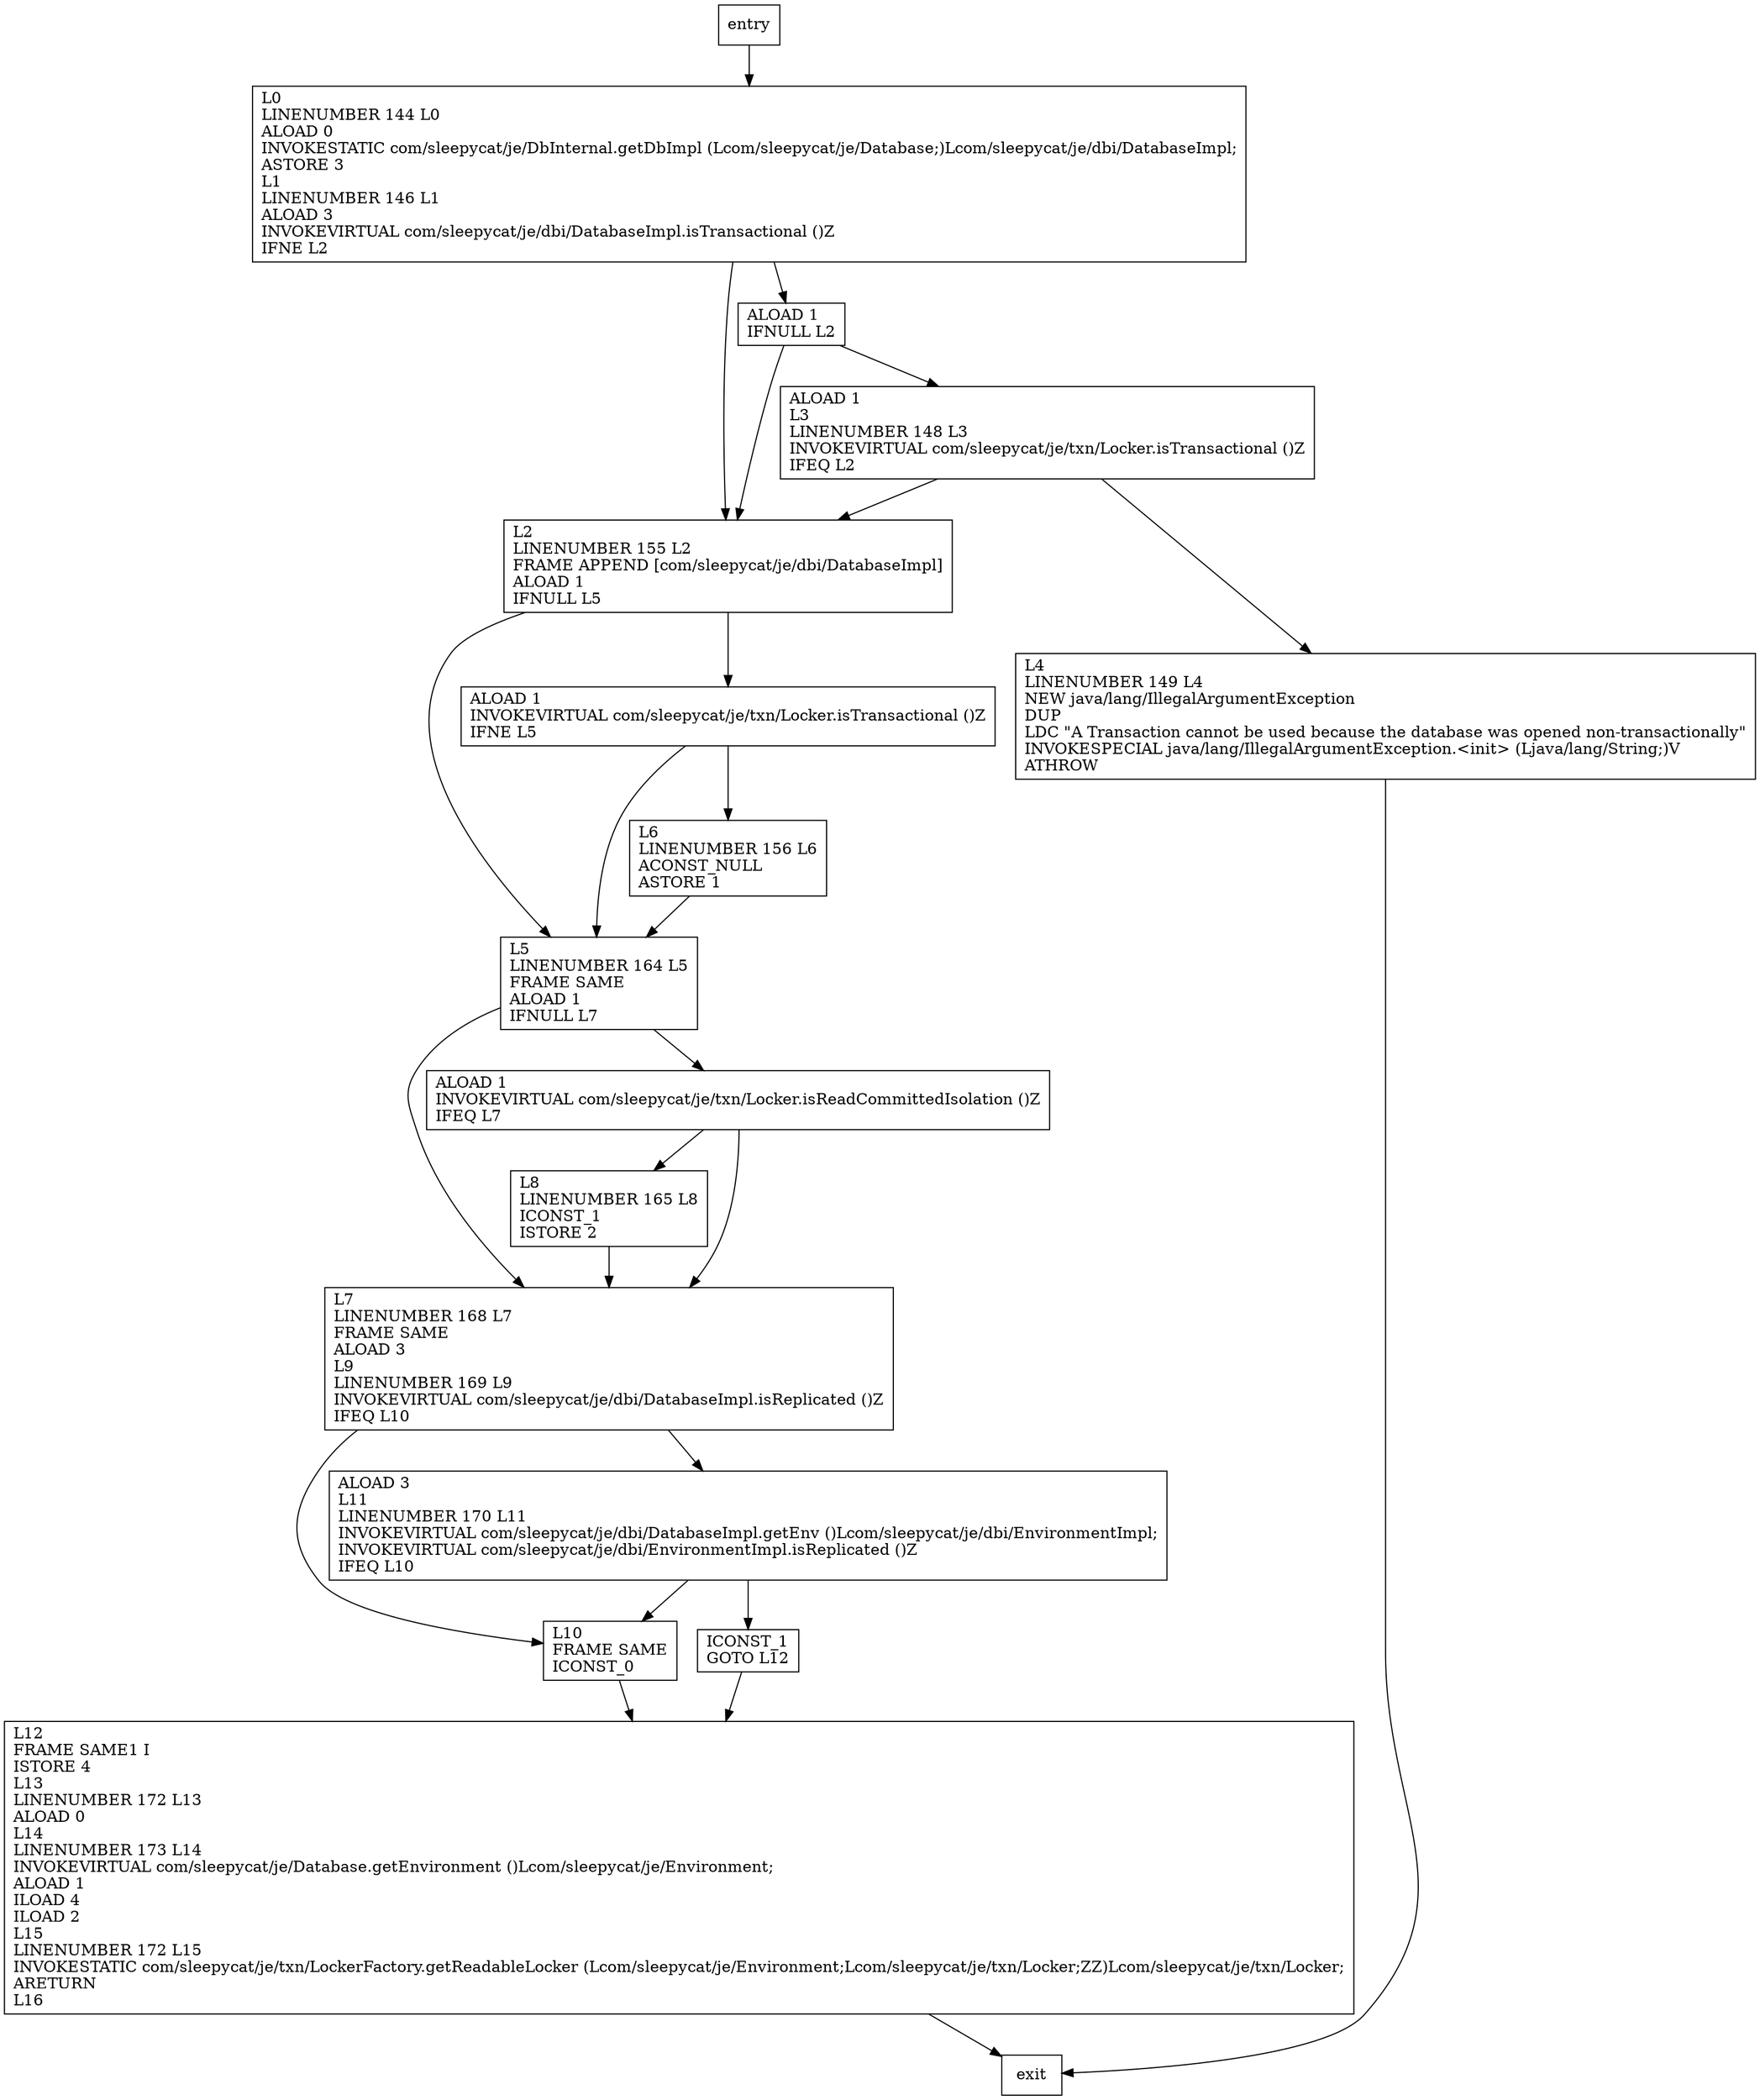 digraph getReadableLocker {
node [shape=record];
435837591 [label="L0\lLINENUMBER 144 L0\lALOAD 0\lINVOKESTATIC com/sleepycat/je/DbInternal.getDbImpl (Lcom/sleepycat/je/Database;)Lcom/sleepycat/je/dbi/DatabaseImpl;\lASTORE 3\lL1\lLINENUMBER 146 L1\lALOAD 3\lINVOKEVIRTUAL com/sleepycat/je/dbi/DatabaseImpl.isTransactional ()Z\lIFNE L2\l"];
1214720043 [label="L8\lLINENUMBER 165 L8\lICONST_1\lISTORE 2\l"];
718448962 [label="L4\lLINENUMBER 149 L4\lNEW java/lang/IllegalArgumentException\lDUP\lLDC \"A Transaction cannot be used because the database was opened non-transactionally\"\lINVOKESPECIAL java/lang/IllegalArgumentException.\<init\> (Ljava/lang/String;)V\lATHROW\l"];
340571155 [label="L2\lLINENUMBER 155 L2\lFRAME APPEND [com/sleepycat/je/dbi/DatabaseImpl]\lALOAD 1\lIFNULL L5\l"];
1631025425 [label="ALOAD 1\lL3\lLINENUMBER 148 L3\lINVOKEVIRTUAL com/sleepycat/je/txn/Locker.isTransactional ()Z\lIFEQ L2\l"];
1644726015 [label="ALOAD 3\lL11\lLINENUMBER 170 L11\lINVOKEVIRTUAL com/sleepycat/je/dbi/DatabaseImpl.getEnv ()Lcom/sleepycat/je/dbi/EnvironmentImpl;\lINVOKEVIRTUAL com/sleepycat/je/dbi/EnvironmentImpl.isReplicated ()Z\lIFEQ L10\l"];
1441904244 [label="L5\lLINENUMBER 164 L5\lFRAME SAME\lALOAD 1\lIFNULL L7\l"];
1313223375 [label="L10\lFRAME SAME\lICONST_0\l"];
2138974683 [label="ALOAD 1\lIFNULL L2\l"];
892496415 [label="ICONST_1\lGOTO L12\l"];
257204778 [label="L6\lLINENUMBER 156 L6\lACONST_NULL\lASTORE 1\l"];
276655686 [label="L7\lLINENUMBER 168 L7\lFRAME SAME\lALOAD 3\lL9\lLINENUMBER 169 L9\lINVOKEVIRTUAL com/sleepycat/je/dbi/DatabaseImpl.isReplicated ()Z\lIFEQ L10\l"];
812880443 [label="ALOAD 1\lINVOKEVIRTUAL com/sleepycat/je/txn/Locker.isReadCommittedIsolation ()Z\lIFEQ L7\l"];
1155873506 [label="L12\lFRAME SAME1 I\lISTORE 4\lL13\lLINENUMBER 172 L13\lALOAD 0\lL14\lLINENUMBER 173 L14\lINVOKEVIRTUAL com/sleepycat/je/Database.getEnvironment ()Lcom/sleepycat/je/Environment;\lALOAD 1\lILOAD 4\lILOAD 2\lL15\lLINENUMBER 172 L15\lINVOKESTATIC com/sleepycat/je/txn/LockerFactory.getReadableLocker (Lcom/sleepycat/je/Environment;Lcom/sleepycat/je/txn/Locker;ZZ)Lcom/sleepycat/je/txn/Locker;\lARETURN\lL16\l"];
1540320295 [label="ALOAD 1\lINVOKEVIRTUAL com/sleepycat/je/txn/Locker.isTransactional ()Z\lIFNE L5\l"];
entry;
exit;
435837591 -> 2138974683
435837591 -> 340571155
1214720043 -> 276655686
718448962 -> exit
340571155 -> 1441904244
340571155 -> 1540320295
1631025425 -> 718448962
1631025425 -> 340571155
1644726015 -> 1313223375
1644726015 -> 892496415
entry -> 435837591
1441904244 -> 276655686
1441904244 -> 812880443
1313223375 -> 1155873506
2138974683 -> 340571155
2138974683 -> 1631025425
892496415 -> 1155873506
257204778 -> 1441904244
276655686 -> 1313223375
276655686 -> 1644726015
812880443 -> 1214720043
812880443 -> 276655686
1155873506 -> exit
1540320295 -> 1441904244
1540320295 -> 257204778
}
